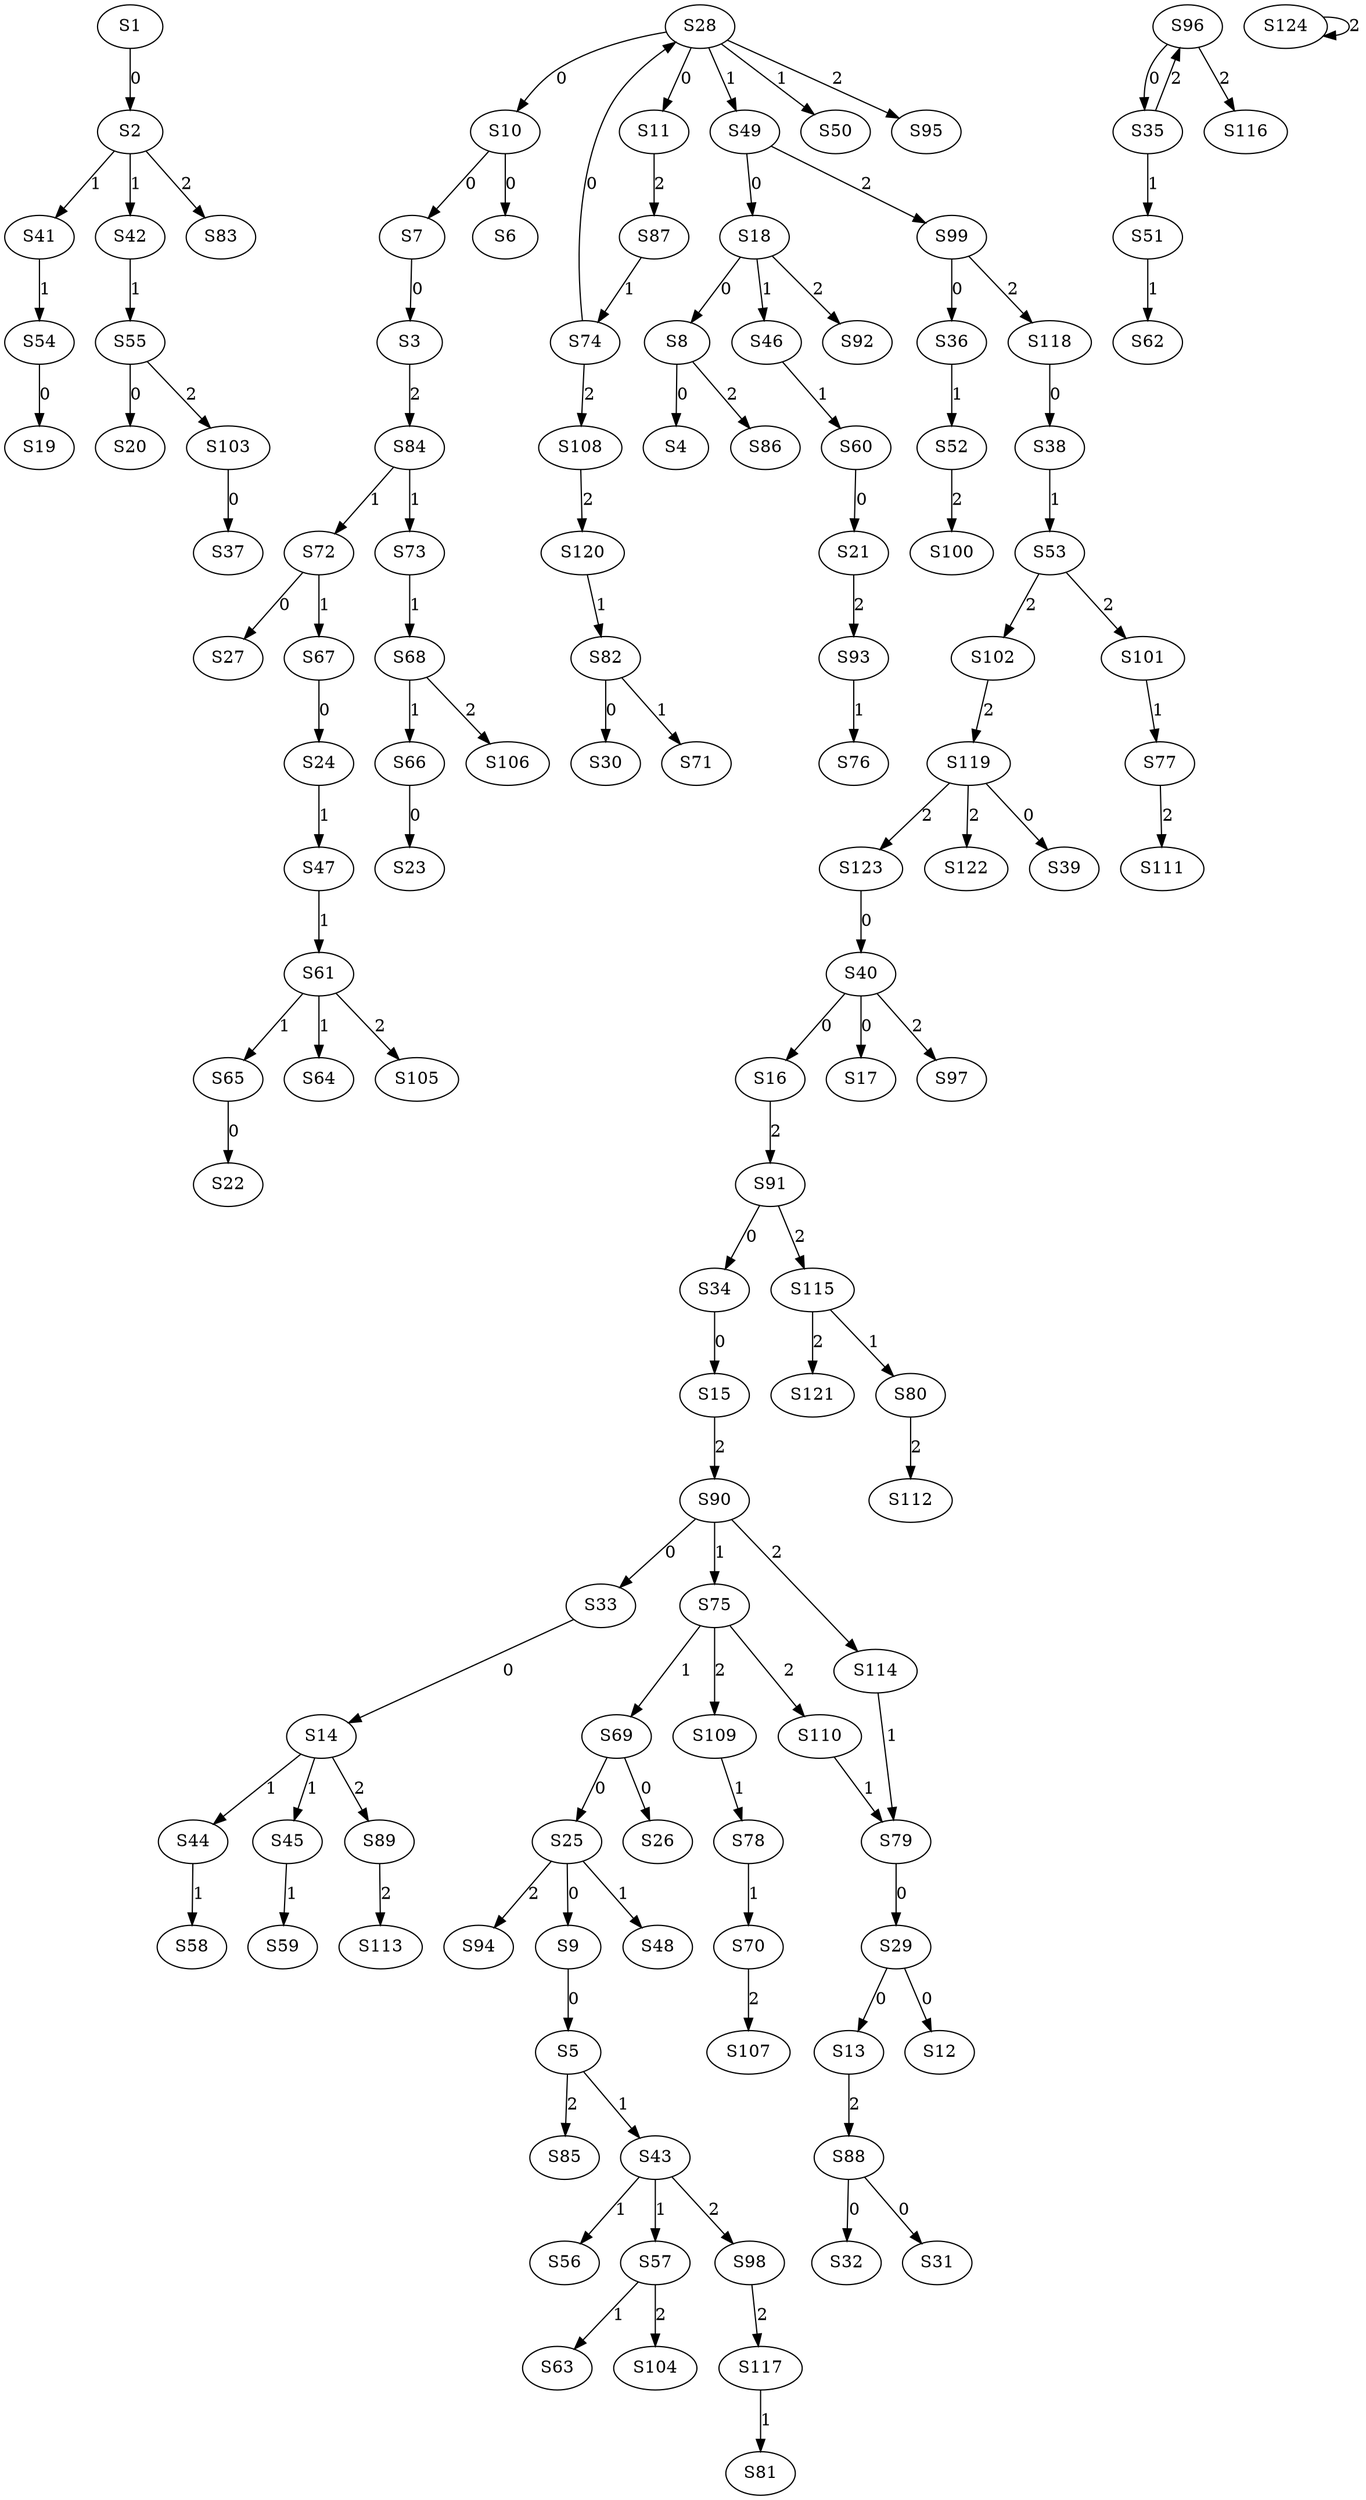 strict digraph {
	S1 -> S2 [ label = 0 ];
	S7 -> S3 [ label = 0 ];
	S8 -> S4 [ label = 0 ];
	S9 -> S5 [ label = 0 ];
	S10 -> S6 [ label = 0 ];
	S10 -> S7 [ label = 0 ];
	S18 -> S8 [ label = 0 ];
	S25 -> S9 [ label = 0 ];
	S28 -> S10 [ label = 0 ];
	S28 -> S11 [ label = 0 ];
	S29 -> S12 [ label = 0 ];
	S29 -> S13 [ label = 0 ];
	S33 -> S14 [ label = 0 ];
	S34 -> S15 [ label = 0 ];
	S40 -> S16 [ label = 0 ];
	S40 -> S17 [ label = 0 ];
	S49 -> S18 [ label = 0 ];
	S54 -> S19 [ label = 0 ];
	S55 -> S20 [ label = 0 ];
	S60 -> S21 [ label = 0 ];
	S65 -> S22 [ label = 0 ];
	S66 -> S23 [ label = 0 ];
	S67 -> S24 [ label = 0 ];
	S69 -> S25 [ label = 0 ];
	S69 -> S26 [ label = 0 ];
	S72 -> S27 [ label = 0 ];
	S74 -> S28 [ label = 0 ];
	S79 -> S29 [ label = 0 ];
	S82 -> S30 [ label = 0 ];
	S88 -> S31 [ label = 0 ];
	S88 -> S32 [ label = 0 ];
	S90 -> S33 [ label = 0 ];
	S91 -> S34 [ label = 0 ];
	S96 -> S35 [ label = 0 ];
	S99 -> S36 [ label = 0 ];
	S103 -> S37 [ label = 0 ];
	S118 -> S38 [ label = 0 ];
	S119 -> S39 [ label = 0 ];
	S123 -> S40 [ label = 0 ];
	S2 -> S41 [ label = 1 ];
	S2 -> S42 [ label = 1 ];
	S5 -> S43 [ label = 1 ];
	S14 -> S44 [ label = 1 ];
	S14 -> S45 [ label = 1 ];
	S18 -> S46 [ label = 1 ];
	S24 -> S47 [ label = 1 ];
	S25 -> S48 [ label = 1 ];
	S28 -> S49 [ label = 1 ];
	S28 -> S50 [ label = 1 ];
	S35 -> S51 [ label = 1 ];
	S36 -> S52 [ label = 1 ];
	S38 -> S53 [ label = 1 ];
	S41 -> S54 [ label = 1 ];
	S42 -> S55 [ label = 1 ];
	S43 -> S56 [ label = 1 ];
	S43 -> S57 [ label = 1 ];
	S44 -> S58 [ label = 1 ];
	S45 -> S59 [ label = 1 ];
	S46 -> S60 [ label = 1 ];
	S47 -> S61 [ label = 1 ];
	S51 -> S62 [ label = 1 ];
	S57 -> S63 [ label = 1 ];
	S61 -> S64 [ label = 1 ];
	S61 -> S65 [ label = 1 ];
	S68 -> S66 [ label = 1 ];
	S72 -> S67 [ label = 1 ];
	S73 -> S68 [ label = 1 ];
	S75 -> S69 [ label = 1 ];
	S78 -> S70 [ label = 1 ];
	S82 -> S71 [ label = 1 ];
	S84 -> S72 [ label = 1 ];
	S84 -> S73 [ label = 1 ];
	S87 -> S74 [ label = 1 ];
	S90 -> S75 [ label = 1 ];
	S93 -> S76 [ label = 1 ];
	S101 -> S77 [ label = 1 ];
	S109 -> S78 [ label = 1 ];
	S114 -> S79 [ label = 1 ];
	S115 -> S80 [ label = 1 ];
	S117 -> S81 [ label = 1 ];
	S120 -> S82 [ label = 1 ];
	S2 -> S83 [ label = 2 ];
	S3 -> S84 [ label = 2 ];
	S5 -> S85 [ label = 2 ];
	S8 -> S86 [ label = 2 ];
	S11 -> S87 [ label = 2 ];
	S13 -> S88 [ label = 2 ];
	S14 -> S89 [ label = 2 ];
	S15 -> S90 [ label = 2 ];
	S16 -> S91 [ label = 2 ];
	S18 -> S92 [ label = 2 ];
	S21 -> S93 [ label = 2 ];
	S25 -> S94 [ label = 2 ];
	S28 -> S95 [ label = 2 ];
	S35 -> S96 [ label = 2 ];
	S40 -> S97 [ label = 2 ];
	S43 -> S98 [ label = 2 ];
	S49 -> S99 [ label = 2 ];
	S52 -> S100 [ label = 2 ];
	S53 -> S101 [ label = 2 ];
	S53 -> S102 [ label = 2 ];
	S55 -> S103 [ label = 2 ];
	S57 -> S104 [ label = 2 ];
	S61 -> S105 [ label = 2 ];
	S68 -> S106 [ label = 2 ];
	S70 -> S107 [ label = 2 ];
	S74 -> S108 [ label = 2 ];
	S75 -> S109 [ label = 2 ];
	S75 -> S110 [ label = 2 ];
	S77 -> S111 [ label = 2 ];
	S80 -> S112 [ label = 2 ];
	S89 -> S113 [ label = 2 ];
	S90 -> S114 [ label = 2 ];
	S91 -> S115 [ label = 2 ];
	S96 -> S116 [ label = 2 ];
	S98 -> S117 [ label = 2 ];
	S99 -> S118 [ label = 2 ];
	S102 -> S119 [ label = 2 ];
	S108 -> S120 [ label = 2 ];
	S115 -> S121 [ label = 2 ];
	S119 -> S122 [ label = 2 ];
	S119 -> S123 [ label = 2 ];
	S124 -> S124 [ label = 2 ];
	S110 -> S79 [ label = 1 ];
}